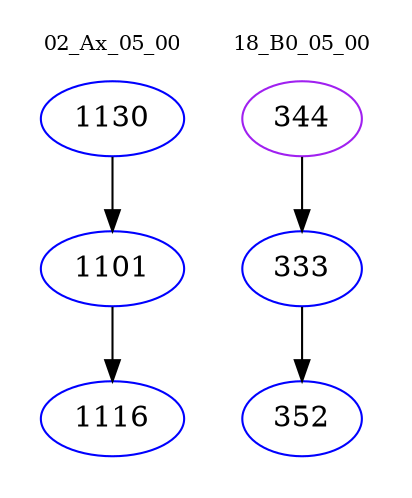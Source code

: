 digraph{
subgraph cluster_0 {
color = white
label = "02_Ax_05_00";
fontsize=10;
T0_1130 [label="1130", color="blue"]
T0_1130 -> T0_1101 [color="black"]
T0_1101 [label="1101", color="blue"]
T0_1101 -> T0_1116 [color="black"]
T0_1116 [label="1116", color="blue"]
}
subgraph cluster_1 {
color = white
label = "18_B0_05_00";
fontsize=10;
T1_344 [label="344", color="purple"]
T1_344 -> T1_333 [color="black"]
T1_333 [label="333", color="blue"]
T1_333 -> T1_352 [color="black"]
T1_352 [label="352", color="blue"]
}
}
